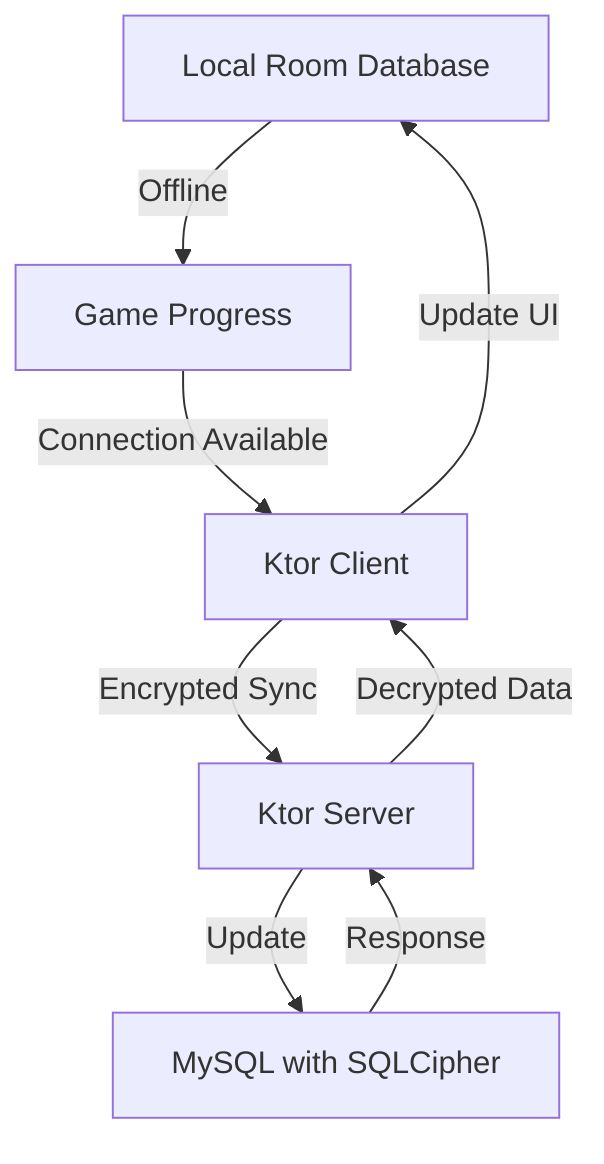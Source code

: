 %% Синхронизация оффлайн-прогресса
%% Архитектура офлайн-режима и синхронизации с сервером.
graph TD
    A[Local Room Database] -->|Offline| B[Game Progress]
    B -->|Connection Available| C[Ktor Client]
    C -->|Encrypted Sync| D[Ktor Server]
    D -->|Update| E[MySQL with SQLCipher]
    E -->|Response| D
    D -->|Decrypted Data| C
    C -->|Update UI| A